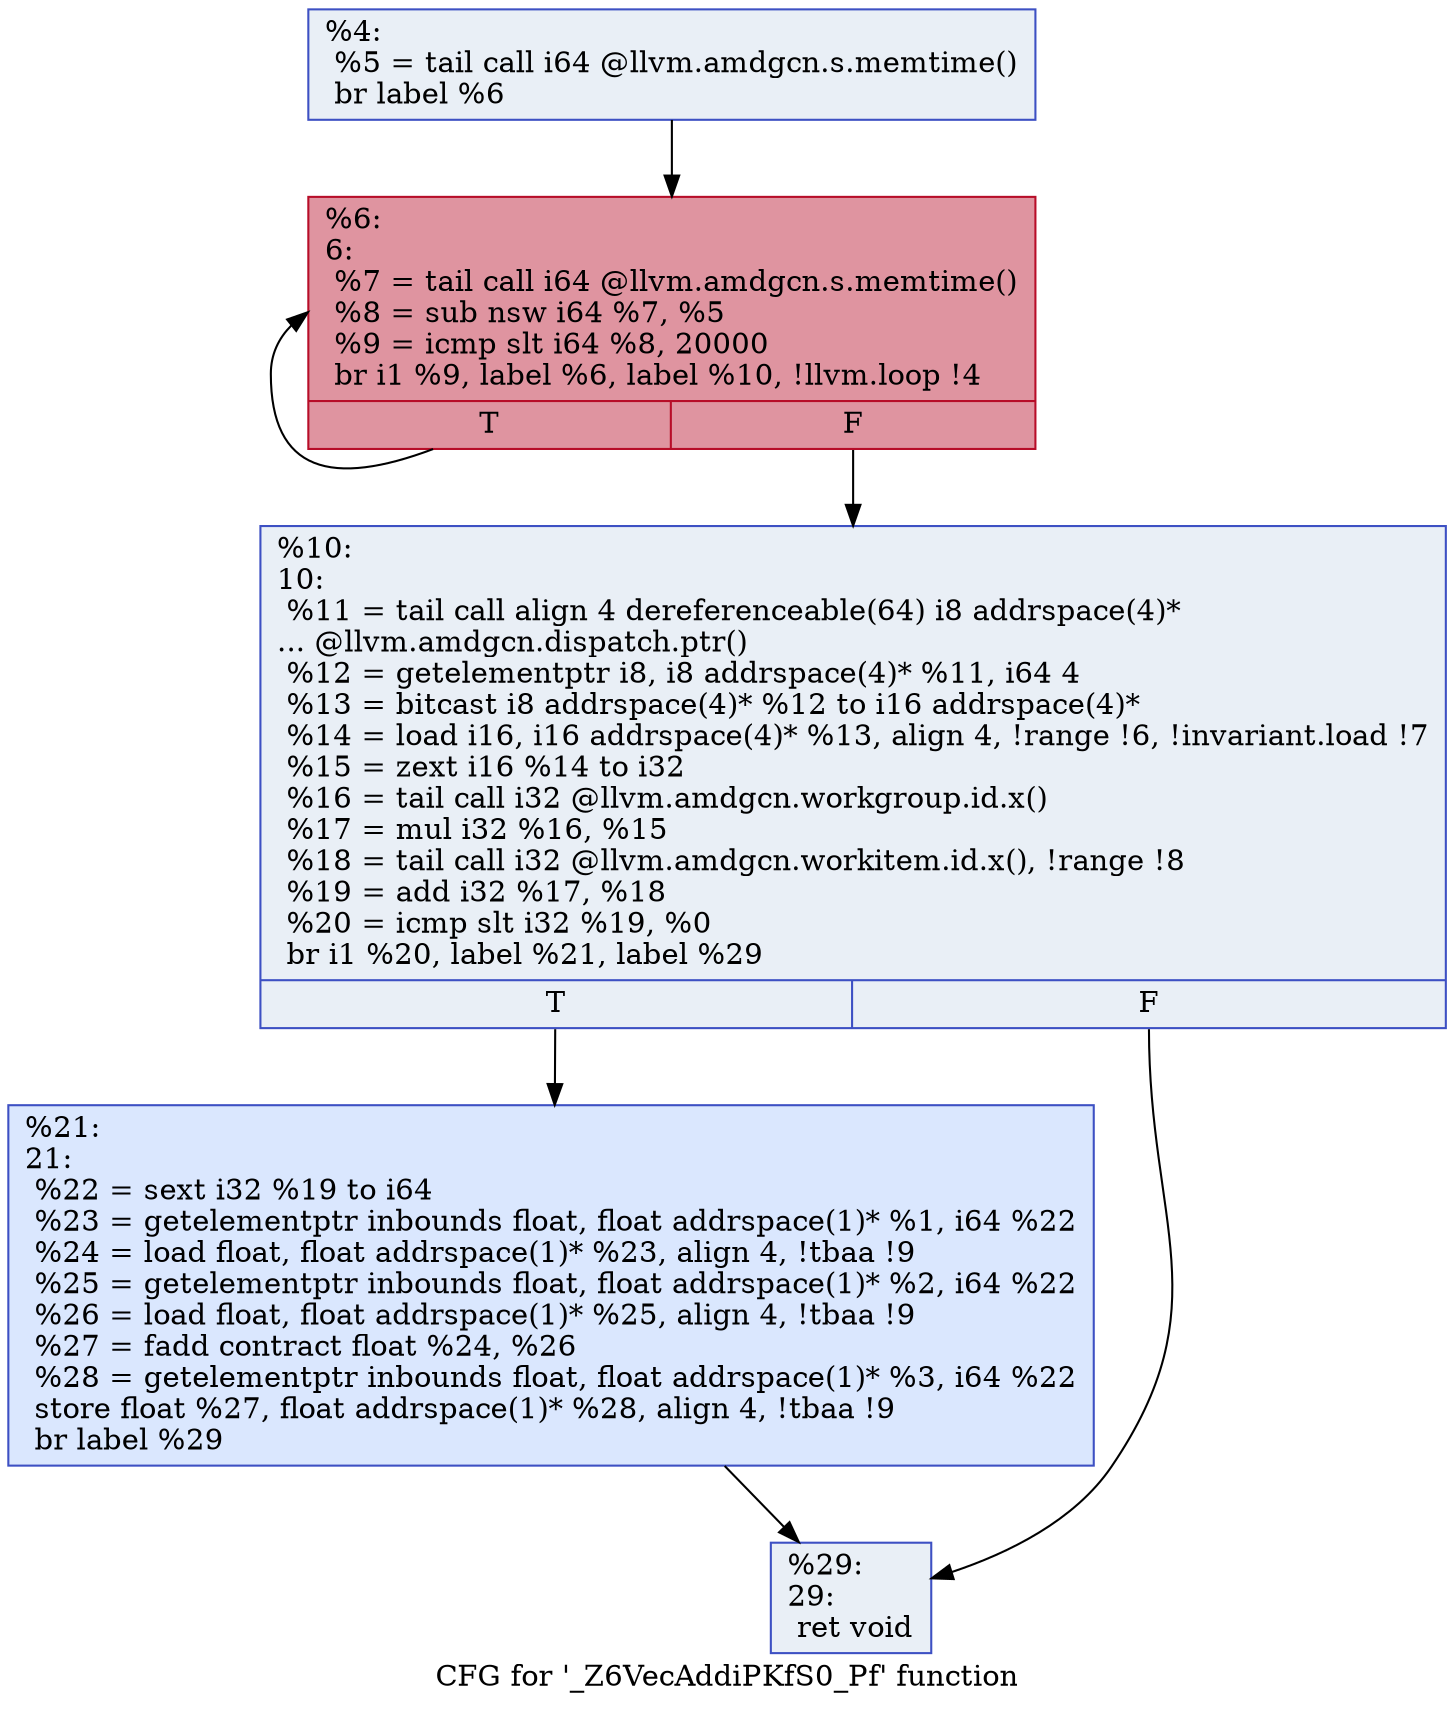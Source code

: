 digraph "CFG for '_Z6VecAddiPKfS0_Pf' function" {
	label="CFG for '_Z6VecAddiPKfS0_Pf' function";

	Node0x6249270 [shape=record,color="#3d50c3ff", style=filled, fillcolor="#cedaeb70",label="{%4:\l  %5 = tail call i64 @llvm.amdgcn.s.memtime()\l  br label %6\l}"];
	Node0x6249270 -> Node0x6249470;
	Node0x6249470 [shape=record,color="#b70d28ff", style=filled, fillcolor="#b70d2870",label="{%6:\l6:                                                \l  %7 = tail call i64 @llvm.amdgcn.s.memtime()\l  %8 = sub nsw i64 %7, %5\l  %9 = icmp slt i64 %8, 20000\l  br i1 %9, label %6, label %10, !llvm.loop !4\l|{<s0>T|<s1>F}}"];
	Node0x6249470:s0 -> Node0x6249470;
	Node0x6249470:s1 -> Node0x62492c0;
	Node0x62492c0 [shape=record,color="#3d50c3ff", style=filled, fillcolor="#cedaeb70",label="{%10:\l10:                                               \l  %11 = tail call align 4 dereferenceable(64) i8 addrspace(4)*\l... @llvm.amdgcn.dispatch.ptr()\l  %12 = getelementptr i8, i8 addrspace(4)* %11, i64 4\l  %13 = bitcast i8 addrspace(4)* %12 to i16 addrspace(4)*\l  %14 = load i16, i16 addrspace(4)* %13, align 4, !range !6, !invariant.load !7\l  %15 = zext i16 %14 to i32\l  %16 = tail call i32 @llvm.amdgcn.workgroup.id.x()\l  %17 = mul i32 %16, %15\l  %18 = tail call i32 @llvm.amdgcn.workitem.id.x(), !range !8\l  %19 = add i32 %17, %18\l  %20 = icmp slt i32 %19, %0\l  br i1 %20, label %21, label %29\l|{<s0>T|<s1>F}}"];
	Node0x62492c0:s0 -> Node0x624b940;
	Node0x62492c0:s1 -> Node0x624b9d0;
	Node0x624b940 [shape=record,color="#3d50c3ff", style=filled, fillcolor="#abc8fd70",label="{%21:\l21:                                               \l  %22 = sext i32 %19 to i64\l  %23 = getelementptr inbounds float, float addrspace(1)* %1, i64 %22\l  %24 = load float, float addrspace(1)* %23, align 4, !tbaa !9\l  %25 = getelementptr inbounds float, float addrspace(1)* %2, i64 %22\l  %26 = load float, float addrspace(1)* %25, align 4, !tbaa !9\l  %27 = fadd contract float %24, %26\l  %28 = getelementptr inbounds float, float addrspace(1)* %3, i64 %22\l  store float %27, float addrspace(1)* %28, align 4, !tbaa !9\l  br label %29\l}"];
	Node0x624b940 -> Node0x624b9d0;
	Node0x624b9d0 [shape=record,color="#3d50c3ff", style=filled, fillcolor="#cedaeb70",label="{%29:\l29:                                               \l  ret void\l}"];
}
